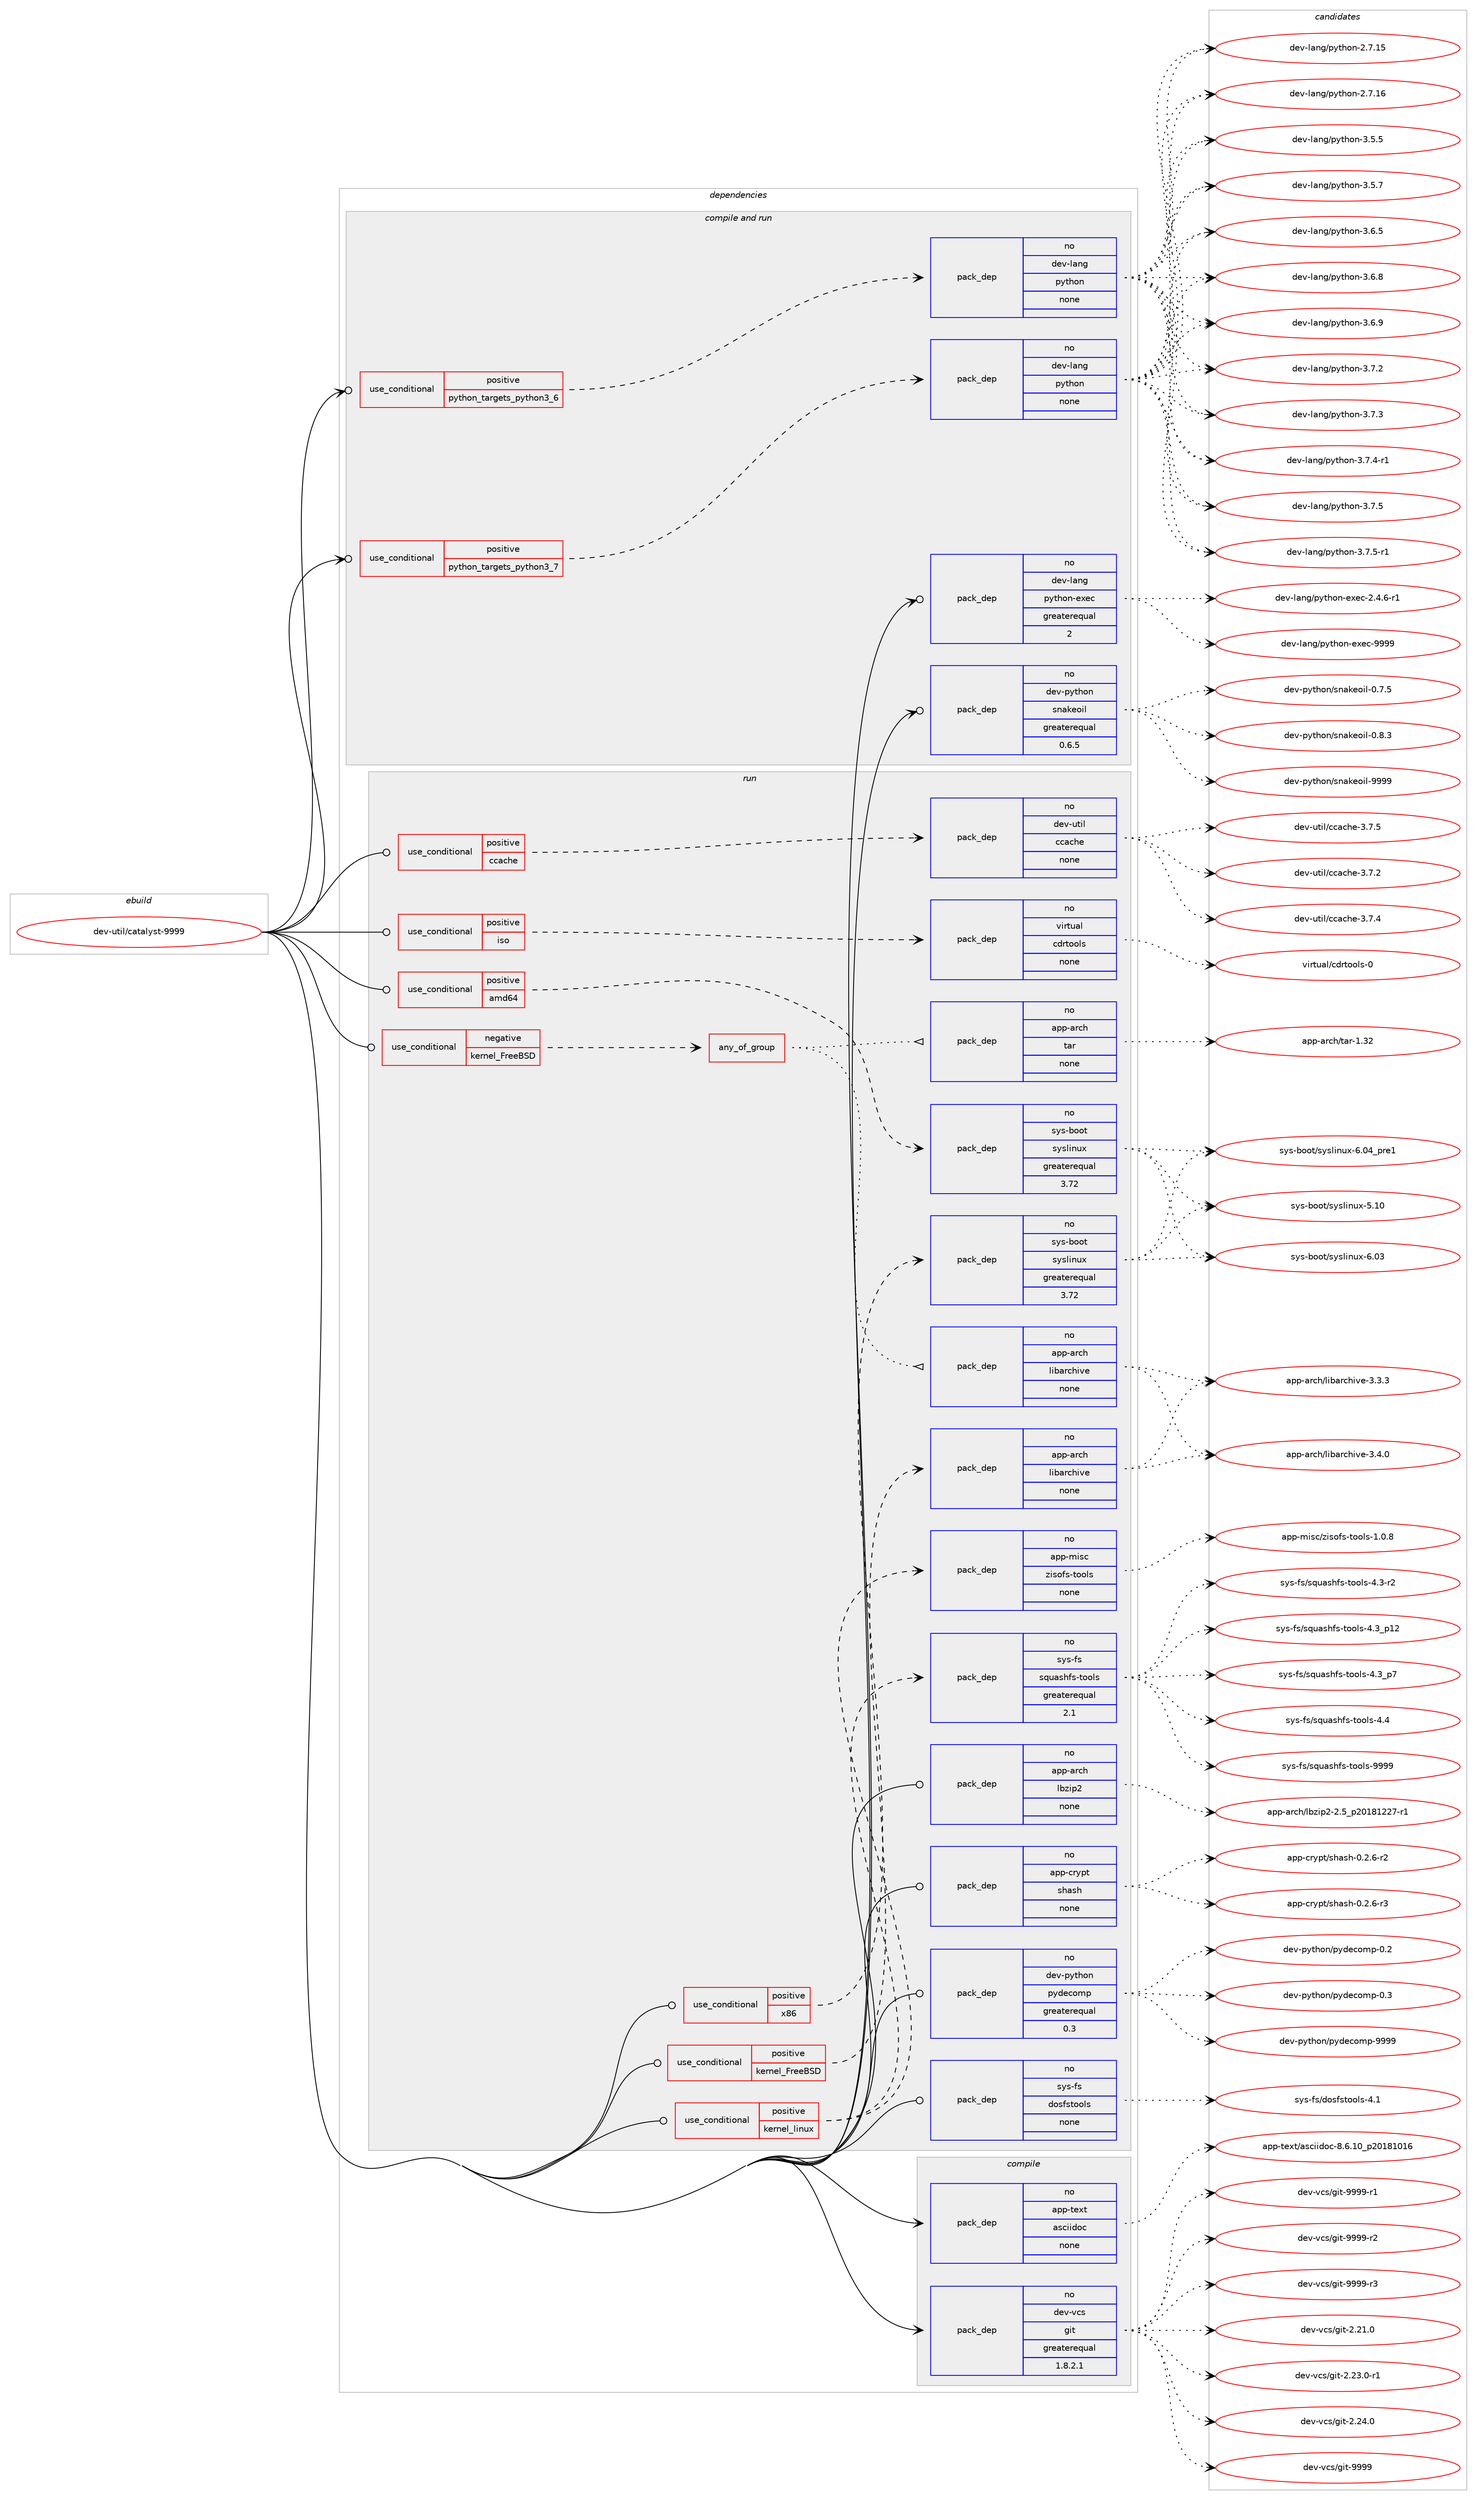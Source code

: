 digraph prolog {

# *************
# Graph options
# *************

newrank=true;
concentrate=true;
compound=true;
graph [rankdir=LR,fontname=Helvetica,fontsize=10,ranksep=1.5];#, ranksep=2.5, nodesep=0.2];
edge  [arrowhead=vee];
node  [fontname=Helvetica,fontsize=10];

# **********
# The ebuild
# **********

subgraph cluster_leftcol {
color=gray;
rank=same;
label=<<i>ebuild</i>>;
id [label="dev-util/catalyst-9999", color=red, width=4, href="../dev-util/catalyst-9999.svg"];
}

# ****************
# The dependencies
# ****************

subgraph cluster_midcol {
color=gray;
label=<<i>dependencies</i>>;
subgraph cluster_compile {
fillcolor="#eeeeee";
style=filled;
label=<<i>compile</i>>;
subgraph pack532397 {
dependency726542 [label=<<TABLE BORDER="0" CELLBORDER="1" CELLSPACING="0" CELLPADDING="4" WIDTH="220"><TR><TD ROWSPAN="6" CELLPADDING="30">pack_dep</TD></TR><TR><TD WIDTH="110">no</TD></TR><TR><TD>app-text</TD></TR><TR><TD>asciidoc</TD></TR><TR><TD>none</TD></TR><TR><TD></TD></TR></TABLE>>, shape=none, color=blue];
}
id:e -> dependency726542:w [weight=20,style="solid",arrowhead="vee"];
subgraph pack532398 {
dependency726543 [label=<<TABLE BORDER="0" CELLBORDER="1" CELLSPACING="0" CELLPADDING="4" WIDTH="220"><TR><TD ROWSPAN="6" CELLPADDING="30">pack_dep</TD></TR><TR><TD WIDTH="110">no</TD></TR><TR><TD>dev-vcs</TD></TR><TR><TD>git</TD></TR><TR><TD>greaterequal</TD></TR><TR><TD>1.8.2.1</TD></TR></TABLE>>, shape=none, color=blue];
}
id:e -> dependency726543:w [weight=20,style="solid",arrowhead="vee"];
}
subgraph cluster_compileandrun {
fillcolor="#eeeeee";
style=filled;
label=<<i>compile and run</i>>;
subgraph cond182036 {
dependency726544 [label=<<TABLE BORDER="0" CELLBORDER="1" CELLSPACING="0" CELLPADDING="4"><TR><TD ROWSPAN="3" CELLPADDING="10">use_conditional</TD></TR><TR><TD>positive</TD></TR><TR><TD>python_targets_python3_6</TD></TR></TABLE>>, shape=none, color=red];
subgraph pack532399 {
dependency726545 [label=<<TABLE BORDER="0" CELLBORDER="1" CELLSPACING="0" CELLPADDING="4" WIDTH="220"><TR><TD ROWSPAN="6" CELLPADDING="30">pack_dep</TD></TR><TR><TD WIDTH="110">no</TD></TR><TR><TD>dev-lang</TD></TR><TR><TD>python</TD></TR><TR><TD>none</TD></TR><TR><TD></TD></TR></TABLE>>, shape=none, color=blue];
}
dependency726544:e -> dependency726545:w [weight=20,style="dashed",arrowhead="vee"];
}
id:e -> dependency726544:w [weight=20,style="solid",arrowhead="odotvee"];
subgraph cond182037 {
dependency726546 [label=<<TABLE BORDER="0" CELLBORDER="1" CELLSPACING="0" CELLPADDING="4"><TR><TD ROWSPAN="3" CELLPADDING="10">use_conditional</TD></TR><TR><TD>positive</TD></TR><TR><TD>python_targets_python3_7</TD></TR></TABLE>>, shape=none, color=red];
subgraph pack532400 {
dependency726547 [label=<<TABLE BORDER="0" CELLBORDER="1" CELLSPACING="0" CELLPADDING="4" WIDTH="220"><TR><TD ROWSPAN="6" CELLPADDING="30">pack_dep</TD></TR><TR><TD WIDTH="110">no</TD></TR><TR><TD>dev-lang</TD></TR><TR><TD>python</TD></TR><TR><TD>none</TD></TR><TR><TD></TD></TR></TABLE>>, shape=none, color=blue];
}
dependency726546:e -> dependency726547:w [weight=20,style="dashed",arrowhead="vee"];
}
id:e -> dependency726546:w [weight=20,style="solid",arrowhead="odotvee"];
subgraph pack532401 {
dependency726548 [label=<<TABLE BORDER="0" CELLBORDER="1" CELLSPACING="0" CELLPADDING="4" WIDTH="220"><TR><TD ROWSPAN="6" CELLPADDING="30">pack_dep</TD></TR><TR><TD WIDTH="110">no</TD></TR><TR><TD>dev-lang</TD></TR><TR><TD>python-exec</TD></TR><TR><TD>greaterequal</TD></TR><TR><TD>2</TD></TR></TABLE>>, shape=none, color=blue];
}
id:e -> dependency726548:w [weight=20,style="solid",arrowhead="odotvee"];
subgraph pack532402 {
dependency726549 [label=<<TABLE BORDER="0" CELLBORDER="1" CELLSPACING="0" CELLPADDING="4" WIDTH="220"><TR><TD ROWSPAN="6" CELLPADDING="30">pack_dep</TD></TR><TR><TD WIDTH="110">no</TD></TR><TR><TD>dev-python</TD></TR><TR><TD>snakeoil</TD></TR><TR><TD>greaterequal</TD></TR><TR><TD>0.6.5</TD></TR></TABLE>>, shape=none, color=blue];
}
id:e -> dependency726549:w [weight=20,style="solid",arrowhead="odotvee"];
}
subgraph cluster_run {
fillcolor="#eeeeee";
style=filled;
label=<<i>run</i>>;
subgraph cond182038 {
dependency726550 [label=<<TABLE BORDER="0" CELLBORDER="1" CELLSPACING="0" CELLPADDING="4"><TR><TD ROWSPAN="3" CELLPADDING="10">use_conditional</TD></TR><TR><TD>negative</TD></TR><TR><TD>kernel_FreeBSD</TD></TR></TABLE>>, shape=none, color=red];
subgraph any11731 {
dependency726551 [label=<<TABLE BORDER="0" CELLBORDER="1" CELLSPACING="0" CELLPADDING="4"><TR><TD CELLPADDING="10">any_of_group</TD></TR></TABLE>>, shape=none, color=red];subgraph pack532403 {
dependency726552 [label=<<TABLE BORDER="0" CELLBORDER="1" CELLSPACING="0" CELLPADDING="4" WIDTH="220"><TR><TD ROWSPAN="6" CELLPADDING="30">pack_dep</TD></TR><TR><TD WIDTH="110">no</TD></TR><TR><TD>app-arch</TD></TR><TR><TD>tar</TD></TR><TR><TD>none</TD></TR><TR><TD></TD></TR></TABLE>>, shape=none, color=blue];
}
dependency726551:e -> dependency726552:w [weight=20,style="dotted",arrowhead="oinv"];
subgraph pack532404 {
dependency726553 [label=<<TABLE BORDER="0" CELLBORDER="1" CELLSPACING="0" CELLPADDING="4" WIDTH="220"><TR><TD ROWSPAN="6" CELLPADDING="30">pack_dep</TD></TR><TR><TD WIDTH="110">no</TD></TR><TR><TD>app-arch</TD></TR><TR><TD>libarchive</TD></TR><TR><TD>none</TD></TR><TR><TD></TD></TR></TABLE>>, shape=none, color=blue];
}
dependency726551:e -> dependency726553:w [weight=20,style="dotted",arrowhead="oinv"];
}
dependency726550:e -> dependency726551:w [weight=20,style="dashed",arrowhead="vee"];
}
id:e -> dependency726550:w [weight=20,style="solid",arrowhead="odot"];
subgraph cond182039 {
dependency726554 [label=<<TABLE BORDER="0" CELLBORDER="1" CELLSPACING="0" CELLPADDING="4"><TR><TD ROWSPAN="3" CELLPADDING="10">use_conditional</TD></TR><TR><TD>positive</TD></TR><TR><TD>amd64</TD></TR></TABLE>>, shape=none, color=red];
subgraph pack532405 {
dependency726555 [label=<<TABLE BORDER="0" CELLBORDER="1" CELLSPACING="0" CELLPADDING="4" WIDTH="220"><TR><TD ROWSPAN="6" CELLPADDING="30">pack_dep</TD></TR><TR><TD WIDTH="110">no</TD></TR><TR><TD>sys-boot</TD></TR><TR><TD>syslinux</TD></TR><TR><TD>greaterequal</TD></TR><TR><TD>3.72</TD></TR></TABLE>>, shape=none, color=blue];
}
dependency726554:e -> dependency726555:w [weight=20,style="dashed",arrowhead="vee"];
}
id:e -> dependency726554:w [weight=20,style="solid",arrowhead="odot"];
subgraph cond182040 {
dependency726556 [label=<<TABLE BORDER="0" CELLBORDER="1" CELLSPACING="0" CELLPADDING="4"><TR><TD ROWSPAN="3" CELLPADDING="10">use_conditional</TD></TR><TR><TD>positive</TD></TR><TR><TD>ccache</TD></TR></TABLE>>, shape=none, color=red];
subgraph pack532406 {
dependency726557 [label=<<TABLE BORDER="0" CELLBORDER="1" CELLSPACING="0" CELLPADDING="4" WIDTH="220"><TR><TD ROWSPAN="6" CELLPADDING="30">pack_dep</TD></TR><TR><TD WIDTH="110">no</TD></TR><TR><TD>dev-util</TD></TR><TR><TD>ccache</TD></TR><TR><TD>none</TD></TR><TR><TD></TD></TR></TABLE>>, shape=none, color=blue];
}
dependency726556:e -> dependency726557:w [weight=20,style="dashed",arrowhead="vee"];
}
id:e -> dependency726556:w [weight=20,style="solid",arrowhead="odot"];
subgraph cond182041 {
dependency726558 [label=<<TABLE BORDER="0" CELLBORDER="1" CELLSPACING="0" CELLPADDING="4"><TR><TD ROWSPAN="3" CELLPADDING="10">use_conditional</TD></TR><TR><TD>positive</TD></TR><TR><TD>iso</TD></TR></TABLE>>, shape=none, color=red];
subgraph pack532407 {
dependency726559 [label=<<TABLE BORDER="0" CELLBORDER="1" CELLSPACING="0" CELLPADDING="4" WIDTH="220"><TR><TD ROWSPAN="6" CELLPADDING="30">pack_dep</TD></TR><TR><TD WIDTH="110">no</TD></TR><TR><TD>virtual</TD></TR><TR><TD>cdrtools</TD></TR><TR><TD>none</TD></TR><TR><TD></TD></TR></TABLE>>, shape=none, color=blue];
}
dependency726558:e -> dependency726559:w [weight=20,style="dashed",arrowhead="vee"];
}
id:e -> dependency726558:w [weight=20,style="solid",arrowhead="odot"];
subgraph cond182042 {
dependency726560 [label=<<TABLE BORDER="0" CELLBORDER="1" CELLSPACING="0" CELLPADDING="4"><TR><TD ROWSPAN="3" CELLPADDING="10">use_conditional</TD></TR><TR><TD>positive</TD></TR><TR><TD>kernel_FreeBSD</TD></TR></TABLE>>, shape=none, color=red];
subgraph pack532408 {
dependency726561 [label=<<TABLE BORDER="0" CELLBORDER="1" CELLSPACING="0" CELLPADDING="4" WIDTH="220"><TR><TD ROWSPAN="6" CELLPADDING="30">pack_dep</TD></TR><TR><TD WIDTH="110">no</TD></TR><TR><TD>app-arch</TD></TR><TR><TD>libarchive</TD></TR><TR><TD>none</TD></TR><TR><TD></TD></TR></TABLE>>, shape=none, color=blue];
}
dependency726560:e -> dependency726561:w [weight=20,style="dashed",arrowhead="vee"];
}
id:e -> dependency726560:w [weight=20,style="solid",arrowhead="odot"];
subgraph cond182043 {
dependency726562 [label=<<TABLE BORDER="0" CELLBORDER="1" CELLSPACING="0" CELLPADDING="4"><TR><TD ROWSPAN="3" CELLPADDING="10">use_conditional</TD></TR><TR><TD>positive</TD></TR><TR><TD>kernel_linux</TD></TR></TABLE>>, shape=none, color=red];
subgraph pack532409 {
dependency726563 [label=<<TABLE BORDER="0" CELLBORDER="1" CELLSPACING="0" CELLPADDING="4" WIDTH="220"><TR><TD ROWSPAN="6" CELLPADDING="30">pack_dep</TD></TR><TR><TD WIDTH="110">no</TD></TR><TR><TD>app-misc</TD></TR><TR><TD>zisofs-tools</TD></TR><TR><TD>none</TD></TR><TR><TD></TD></TR></TABLE>>, shape=none, color=blue];
}
dependency726562:e -> dependency726563:w [weight=20,style="dashed",arrowhead="vee"];
subgraph pack532410 {
dependency726564 [label=<<TABLE BORDER="0" CELLBORDER="1" CELLSPACING="0" CELLPADDING="4" WIDTH="220"><TR><TD ROWSPAN="6" CELLPADDING="30">pack_dep</TD></TR><TR><TD WIDTH="110">no</TD></TR><TR><TD>sys-fs</TD></TR><TR><TD>squashfs-tools</TD></TR><TR><TD>greaterequal</TD></TR><TR><TD>2.1</TD></TR></TABLE>>, shape=none, color=blue];
}
dependency726562:e -> dependency726564:w [weight=20,style="dashed",arrowhead="vee"];
}
id:e -> dependency726562:w [weight=20,style="solid",arrowhead="odot"];
subgraph cond182044 {
dependency726565 [label=<<TABLE BORDER="0" CELLBORDER="1" CELLSPACING="0" CELLPADDING="4"><TR><TD ROWSPAN="3" CELLPADDING="10">use_conditional</TD></TR><TR><TD>positive</TD></TR><TR><TD>x86</TD></TR></TABLE>>, shape=none, color=red];
subgraph pack532411 {
dependency726566 [label=<<TABLE BORDER="0" CELLBORDER="1" CELLSPACING="0" CELLPADDING="4" WIDTH="220"><TR><TD ROWSPAN="6" CELLPADDING="30">pack_dep</TD></TR><TR><TD WIDTH="110">no</TD></TR><TR><TD>sys-boot</TD></TR><TR><TD>syslinux</TD></TR><TR><TD>greaterequal</TD></TR><TR><TD>3.72</TD></TR></TABLE>>, shape=none, color=blue];
}
dependency726565:e -> dependency726566:w [weight=20,style="dashed",arrowhead="vee"];
}
id:e -> dependency726565:w [weight=20,style="solid",arrowhead="odot"];
subgraph pack532412 {
dependency726567 [label=<<TABLE BORDER="0" CELLBORDER="1" CELLSPACING="0" CELLPADDING="4" WIDTH="220"><TR><TD ROWSPAN="6" CELLPADDING="30">pack_dep</TD></TR><TR><TD WIDTH="110">no</TD></TR><TR><TD>app-arch</TD></TR><TR><TD>lbzip2</TD></TR><TR><TD>none</TD></TR><TR><TD></TD></TR></TABLE>>, shape=none, color=blue];
}
id:e -> dependency726567:w [weight=20,style="solid",arrowhead="odot"];
subgraph pack532413 {
dependency726568 [label=<<TABLE BORDER="0" CELLBORDER="1" CELLSPACING="0" CELLPADDING="4" WIDTH="220"><TR><TD ROWSPAN="6" CELLPADDING="30">pack_dep</TD></TR><TR><TD WIDTH="110">no</TD></TR><TR><TD>app-crypt</TD></TR><TR><TD>shash</TD></TR><TR><TD>none</TD></TR><TR><TD></TD></TR></TABLE>>, shape=none, color=blue];
}
id:e -> dependency726568:w [weight=20,style="solid",arrowhead="odot"];
subgraph pack532414 {
dependency726569 [label=<<TABLE BORDER="0" CELLBORDER="1" CELLSPACING="0" CELLPADDING="4" WIDTH="220"><TR><TD ROWSPAN="6" CELLPADDING="30">pack_dep</TD></TR><TR><TD WIDTH="110">no</TD></TR><TR><TD>dev-python</TD></TR><TR><TD>pydecomp</TD></TR><TR><TD>greaterequal</TD></TR><TR><TD>0.3</TD></TR></TABLE>>, shape=none, color=blue];
}
id:e -> dependency726569:w [weight=20,style="solid",arrowhead="odot"];
subgraph pack532415 {
dependency726570 [label=<<TABLE BORDER="0" CELLBORDER="1" CELLSPACING="0" CELLPADDING="4" WIDTH="220"><TR><TD ROWSPAN="6" CELLPADDING="30">pack_dep</TD></TR><TR><TD WIDTH="110">no</TD></TR><TR><TD>sys-fs</TD></TR><TR><TD>dosfstools</TD></TR><TR><TD>none</TD></TR><TR><TD></TD></TR></TABLE>>, shape=none, color=blue];
}
id:e -> dependency726570:w [weight=20,style="solid",arrowhead="odot"];
}
}

# **************
# The candidates
# **************

subgraph cluster_choices {
rank=same;
color=gray;
label=<<i>candidates</i>>;

subgraph choice532397 {
color=black;
nodesep=1;
choice97112112451161011201164797115991051051001119945564654464948951125048495649484954 [label="app-text/asciidoc-8.6.10_p20181016", color=red, width=4,href="../app-text/asciidoc-8.6.10_p20181016.svg"];
dependency726542:e -> choice97112112451161011201164797115991051051001119945564654464948951125048495649484954:w [style=dotted,weight="100"];
}
subgraph choice532398 {
color=black;
nodesep=1;
choice10010111845118991154710310511645504650494648 [label="dev-vcs/git-2.21.0", color=red, width=4,href="../dev-vcs/git-2.21.0.svg"];
choice100101118451189911547103105116455046505146484511449 [label="dev-vcs/git-2.23.0-r1", color=red, width=4,href="../dev-vcs/git-2.23.0-r1.svg"];
choice10010111845118991154710310511645504650524648 [label="dev-vcs/git-2.24.0", color=red, width=4,href="../dev-vcs/git-2.24.0.svg"];
choice1001011184511899115471031051164557575757 [label="dev-vcs/git-9999", color=red, width=4,href="../dev-vcs/git-9999.svg"];
choice10010111845118991154710310511645575757574511449 [label="dev-vcs/git-9999-r1", color=red, width=4,href="../dev-vcs/git-9999-r1.svg"];
choice10010111845118991154710310511645575757574511450 [label="dev-vcs/git-9999-r2", color=red, width=4,href="../dev-vcs/git-9999-r2.svg"];
choice10010111845118991154710310511645575757574511451 [label="dev-vcs/git-9999-r3", color=red, width=4,href="../dev-vcs/git-9999-r3.svg"];
dependency726543:e -> choice10010111845118991154710310511645504650494648:w [style=dotted,weight="100"];
dependency726543:e -> choice100101118451189911547103105116455046505146484511449:w [style=dotted,weight="100"];
dependency726543:e -> choice10010111845118991154710310511645504650524648:w [style=dotted,weight="100"];
dependency726543:e -> choice1001011184511899115471031051164557575757:w [style=dotted,weight="100"];
dependency726543:e -> choice10010111845118991154710310511645575757574511449:w [style=dotted,weight="100"];
dependency726543:e -> choice10010111845118991154710310511645575757574511450:w [style=dotted,weight="100"];
dependency726543:e -> choice10010111845118991154710310511645575757574511451:w [style=dotted,weight="100"];
}
subgraph choice532399 {
color=black;
nodesep=1;
choice10010111845108971101034711212111610411111045504655464953 [label="dev-lang/python-2.7.15", color=red, width=4,href="../dev-lang/python-2.7.15.svg"];
choice10010111845108971101034711212111610411111045504655464954 [label="dev-lang/python-2.7.16", color=red, width=4,href="../dev-lang/python-2.7.16.svg"];
choice100101118451089711010347112121116104111110455146534653 [label="dev-lang/python-3.5.5", color=red, width=4,href="../dev-lang/python-3.5.5.svg"];
choice100101118451089711010347112121116104111110455146534655 [label="dev-lang/python-3.5.7", color=red, width=4,href="../dev-lang/python-3.5.7.svg"];
choice100101118451089711010347112121116104111110455146544653 [label="dev-lang/python-3.6.5", color=red, width=4,href="../dev-lang/python-3.6.5.svg"];
choice100101118451089711010347112121116104111110455146544656 [label="dev-lang/python-3.6.8", color=red, width=4,href="../dev-lang/python-3.6.8.svg"];
choice100101118451089711010347112121116104111110455146544657 [label="dev-lang/python-3.6.9", color=red, width=4,href="../dev-lang/python-3.6.9.svg"];
choice100101118451089711010347112121116104111110455146554650 [label="dev-lang/python-3.7.2", color=red, width=4,href="../dev-lang/python-3.7.2.svg"];
choice100101118451089711010347112121116104111110455146554651 [label="dev-lang/python-3.7.3", color=red, width=4,href="../dev-lang/python-3.7.3.svg"];
choice1001011184510897110103471121211161041111104551465546524511449 [label="dev-lang/python-3.7.4-r1", color=red, width=4,href="../dev-lang/python-3.7.4-r1.svg"];
choice100101118451089711010347112121116104111110455146554653 [label="dev-lang/python-3.7.5", color=red, width=4,href="../dev-lang/python-3.7.5.svg"];
choice1001011184510897110103471121211161041111104551465546534511449 [label="dev-lang/python-3.7.5-r1", color=red, width=4,href="../dev-lang/python-3.7.5-r1.svg"];
dependency726545:e -> choice10010111845108971101034711212111610411111045504655464953:w [style=dotted,weight="100"];
dependency726545:e -> choice10010111845108971101034711212111610411111045504655464954:w [style=dotted,weight="100"];
dependency726545:e -> choice100101118451089711010347112121116104111110455146534653:w [style=dotted,weight="100"];
dependency726545:e -> choice100101118451089711010347112121116104111110455146534655:w [style=dotted,weight="100"];
dependency726545:e -> choice100101118451089711010347112121116104111110455146544653:w [style=dotted,weight="100"];
dependency726545:e -> choice100101118451089711010347112121116104111110455146544656:w [style=dotted,weight="100"];
dependency726545:e -> choice100101118451089711010347112121116104111110455146544657:w [style=dotted,weight="100"];
dependency726545:e -> choice100101118451089711010347112121116104111110455146554650:w [style=dotted,weight="100"];
dependency726545:e -> choice100101118451089711010347112121116104111110455146554651:w [style=dotted,weight="100"];
dependency726545:e -> choice1001011184510897110103471121211161041111104551465546524511449:w [style=dotted,weight="100"];
dependency726545:e -> choice100101118451089711010347112121116104111110455146554653:w [style=dotted,weight="100"];
dependency726545:e -> choice1001011184510897110103471121211161041111104551465546534511449:w [style=dotted,weight="100"];
}
subgraph choice532400 {
color=black;
nodesep=1;
choice10010111845108971101034711212111610411111045504655464953 [label="dev-lang/python-2.7.15", color=red, width=4,href="../dev-lang/python-2.7.15.svg"];
choice10010111845108971101034711212111610411111045504655464954 [label="dev-lang/python-2.7.16", color=red, width=4,href="../dev-lang/python-2.7.16.svg"];
choice100101118451089711010347112121116104111110455146534653 [label="dev-lang/python-3.5.5", color=red, width=4,href="../dev-lang/python-3.5.5.svg"];
choice100101118451089711010347112121116104111110455146534655 [label="dev-lang/python-3.5.7", color=red, width=4,href="../dev-lang/python-3.5.7.svg"];
choice100101118451089711010347112121116104111110455146544653 [label="dev-lang/python-3.6.5", color=red, width=4,href="../dev-lang/python-3.6.5.svg"];
choice100101118451089711010347112121116104111110455146544656 [label="dev-lang/python-3.6.8", color=red, width=4,href="../dev-lang/python-3.6.8.svg"];
choice100101118451089711010347112121116104111110455146544657 [label="dev-lang/python-3.6.9", color=red, width=4,href="../dev-lang/python-3.6.9.svg"];
choice100101118451089711010347112121116104111110455146554650 [label="dev-lang/python-3.7.2", color=red, width=4,href="../dev-lang/python-3.7.2.svg"];
choice100101118451089711010347112121116104111110455146554651 [label="dev-lang/python-3.7.3", color=red, width=4,href="../dev-lang/python-3.7.3.svg"];
choice1001011184510897110103471121211161041111104551465546524511449 [label="dev-lang/python-3.7.4-r1", color=red, width=4,href="../dev-lang/python-3.7.4-r1.svg"];
choice100101118451089711010347112121116104111110455146554653 [label="dev-lang/python-3.7.5", color=red, width=4,href="../dev-lang/python-3.7.5.svg"];
choice1001011184510897110103471121211161041111104551465546534511449 [label="dev-lang/python-3.7.5-r1", color=red, width=4,href="../dev-lang/python-3.7.5-r1.svg"];
dependency726547:e -> choice10010111845108971101034711212111610411111045504655464953:w [style=dotted,weight="100"];
dependency726547:e -> choice10010111845108971101034711212111610411111045504655464954:w [style=dotted,weight="100"];
dependency726547:e -> choice100101118451089711010347112121116104111110455146534653:w [style=dotted,weight="100"];
dependency726547:e -> choice100101118451089711010347112121116104111110455146534655:w [style=dotted,weight="100"];
dependency726547:e -> choice100101118451089711010347112121116104111110455146544653:w [style=dotted,weight="100"];
dependency726547:e -> choice100101118451089711010347112121116104111110455146544656:w [style=dotted,weight="100"];
dependency726547:e -> choice100101118451089711010347112121116104111110455146544657:w [style=dotted,weight="100"];
dependency726547:e -> choice100101118451089711010347112121116104111110455146554650:w [style=dotted,weight="100"];
dependency726547:e -> choice100101118451089711010347112121116104111110455146554651:w [style=dotted,weight="100"];
dependency726547:e -> choice1001011184510897110103471121211161041111104551465546524511449:w [style=dotted,weight="100"];
dependency726547:e -> choice100101118451089711010347112121116104111110455146554653:w [style=dotted,weight="100"];
dependency726547:e -> choice1001011184510897110103471121211161041111104551465546534511449:w [style=dotted,weight="100"];
}
subgraph choice532401 {
color=black;
nodesep=1;
choice10010111845108971101034711212111610411111045101120101994550465246544511449 [label="dev-lang/python-exec-2.4.6-r1", color=red, width=4,href="../dev-lang/python-exec-2.4.6-r1.svg"];
choice10010111845108971101034711212111610411111045101120101994557575757 [label="dev-lang/python-exec-9999", color=red, width=4,href="../dev-lang/python-exec-9999.svg"];
dependency726548:e -> choice10010111845108971101034711212111610411111045101120101994550465246544511449:w [style=dotted,weight="100"];
dependency726548:e -> choice10010111845108971101034711212111610411111045101120101994557575757:w [style=dotted,weight="100"];
}
subgraph choice532402 {
color=black;
nodesep=1;
choice100101118451121211161041111104711511097107101111105108454846554653 [label="dev-python/snakeoil-0.7.5", color=red, width=4,href="../dev-python/snakeoil-0.7.5.svg"];
choice100101118451121211161041111104711511097107101111105108454846564651 [label="dev-python/snakeoil-0.8.3", color=red, width=4,href="../dev-python/snakeoil-0.8.3.svg"];
choice1001011184511212111610411111047115110971071011111051084557575757 [label="dev-python/snakeoil-9999", color=red, width=4,href="../dev-python/snakeoil-9999.svg"];
dependency726549:e -> choice100101118451121211161041111104711511097107101111105108454846554653:w [style=dotted,weight="100"];
dependency726549:e -> choice100101118451121211161041111104711511097107101111105108454846564651:w [style=dotted,weight="100"];
dependency726549:e -> choice1001011184511212111610411111047115110971071011111051084557575757:w [style=dotted,weight="100"];
}
subgraph choice532403 {
color=black;
nodesep=1;
choice9711211245971149910447116971144549465150 [label="app-arch/tar-1.32", color=red, width=4,href="../app-arch/tar-1.32.svg"];
dependency726552:e -> choice9711211245971149910447116971144549465150:w [style=dotted,weight="100"];
}
subgraph choice532404 {
color=black;
nodesep=1;
choice9711211245971149910447108105989711499104105118101455146514651 [label="app-arch/libarchive-3.3.3", color=red, width=4,href="../app-arch/libarchive-3.3.3.svg"];
choice9711211245971149910447108105989711499104105118101455146524648 [label="app-arch/libarchive-3.4.0", color=red, width=4,href="../app-arch/libarchive-3.4.0.svg"];
dependency726553:e -> choice9711211245971149910447108105989711499104105118101455146514651:w [style=dotted,weight="100"];
dependency726553:e -> choice9711211245971149910447108105989711499104105118101455146524648:w [style=dotted,weight="100"];
}
subgraph choice532405 {
color=black;
nodesep=1;
choice1151211154598111111116471151211151081051101171204553464948 [label="sys-boot/syslinux-5.10", color=red, width=4,href="../sys-boot/syslinux-5.10.svg"];
choice1151211154598111111116471151211151081051101171204554464851 [label="sys-boot/syslinux-6.03", color=red, width=4,href="../sys-boot/syslinux-6.03.svg"];
choice11512111545981111111164711512111510810511011712045544648529511211410149 [label="sys-boot/syslinux-6.04_pre1", color=red, width=4,href="../sys-boot/syslinux-6.04_pre1.svg"];
dependency726555:e -> choice1151211154598111111116471151211151081051101171204553464948:w [style=dotted,weight="100"];
dependency726555:e -> choice1151211154598111111116471151211151081051101171204554464851:w [style=dotted,weight="100"];
dependency726555:e -> choice11512111545981111111164711512111510810511011712045544648529511211410149:w [style=dotted,weight="100"];
}
subgraph choice532406 {
color=black;
nodesep=1;
choice100101118451171161051084799999799104101455146554650 [label="dev-util/ccache-3.7.2", color=red, width=4,href="../dev-util/ccache-3.7.2.svg"];
choice100101118451171161051084799999799104101455146554652 [label="dev-util/ccache-3.7.4", color=red, width=4,href="../dev-util/ccache-3.7.4.svg"];
choice100101118451171161051084799999799104101455146554653 [label="dev-util/ccache-3.7.5", color=red, width=4,href="../dev-util/ccache-3.7.5.svg"];
dependency726557:e -> choice100101118451171161051084799999799104101455146554650:w [style=dotted,weight="100"];
dependency726557:e -> choice100101118451171161051084799999799104101455146554652:w [style=dotted,weight="100"];
dependency726557:e -> choice100101118451171161051084799999799104101455146554653:w [style=dotted,weight="100"];
}
subgraph choice532407 {
color=black;
nodesep=1;
choice1181051141161179710847991001141161111111081154548 [label="virtual/cdrtools-0", color=red, width=4,href="../virtual/cdrtools-0.svg"];
dependency726559:e -> choice1181051141161179710847991001141161111111081154548:w [style=dotted,weight="100"];
}
subgraph choice532408 {
color=black;
nodesep=1;
choice9711211245971149910447108105989711499104105118101455146514651 [label="app-arch/libarchive-3.3.3", color=red, width=4,href="../app-arch/libarchive-3.3.3.svg"];
choice9711211245971149910447108105989711499104105118101455146524648 [label="app-arch/libarchive-3.4.0", color=red, width=4,href="../app-arch/libarchive-3.4.0.svg"];
dependency726561:e -> choice9711211245971149910447108105989711499104105118101455146514651:w [style=dotted,weight="100"];
dependency726561:e -> choice9711211245971149910447108105989711499104105118101455146524648:w [style=dotted,weight="100"];
}
subgraph choice532409 {
color=black;
nodesep=1;
choice9711211245109105115994712210511511110211545116111111108115454946484656 [label="app-misc/zisofs-tools-1.0.8", color=red, width=4,href="../app-misc/zisofs-tools-1.0.8.svg"];
dependency726563:e -> choice9711211245109105115994712210511511110211545116111111108115454946484656:w [style=dotted,weight="100"];
}
subgraph choice532410 {
color=black;
nodesep=1;
choice11512111545102115471151131179711510410211545116111111108115455246514511450 [label="sys-fs/squashfs-tools-4.3-r2", color=red, width=4,href="../sys-fs/squashfs-tools-4.3-r2.svg"];
choice1151211154510211547115113117971151041021154511611111110811545524651951124950 [label="sys-fs/squashfs-tools-4.3_p12", color=red, width=4,href="../sys-fs/squashfs-tools-4.3_p12.svg"];
choice11512111545102115471151131179711510410211545116111111108115455246519511255 [label="sys-fs/squashfs-tools-4.3_p7", color=red, width=4,href="../sys-fs/squashfs-tools-4.3_p7.svg"];
choice1151211154510211547115113117971151041021154511611111110811545524652 [label="sys-fs/squashfs-tools-4.4", color=red, width=4,href="../sys-fs/squashfs-tools-4.4.svg"];
choice115121115451021154711511311797115104102115451161111111081154557575757 [label="sys-fs/squashfs-tools-9999", color=red, width=4,href="../sys-fs/squashfs-tools-9999.svg"];
dependency726564:e -> choice11512111545102115471151131179711510410211545116111111108115455246514511450:w [style=dotted,weight="100"];
dependency726564:e -> choice1151211154510211547115113117971151041021154511611111110811545524651951124950:w [style=dotted,weight="100"];
dependency726564:e -> choice11512111545102115471151131179711510410211545116111111108115455246519511255:w [style=dotted,weight="100"];
dependency726564:e -> choice1151211154510211547115113117971151041021154511611111110811545524652:w [style=dotted,weight="100"];
dependency726564:e -> choice115121115451021154711511311797115104102115451161111111081154557575757:w [style=dotted,weight="100"];
}
subgraph choice532411 {
color=black;
nodesep=1;
choice1151211154598111111116471151211151081051101171204553464948 [label="sys-boot/syslinux-5.10", color=red, width=4,href="../sys-boot/syslinux-5.10.svg"];
choice1151211154598111111116471151211151081051101171204554464851 [label="sys-boot/syslinux-6.03", color=red, width=4,href="../sys-boot/syslinux-6.03.svg"];
choice11512111545981111111164711512111510810511011712045544648529511211410149 [label="sys-boot/syslinux-6.04_pre1", color=red, width=4,href="../sys-boot/syslinux-6.04_pre1.svg"];
dependency726566:e -> choice1151211154598111111116471151211151081051101171204553464948:w [style=dotted,weight="100"];
dependency726566:e -> choice1151211154598111111116471151211151081051101171204554464851:w [style=dotted,weight="100"];
dependency726566:e -> choice11512111545981111111164711512111510810511011712045544648529511211410149:w [style=dotted,weight="100"];
}
subgraph choice532412 {
color=black;
nodesep=1;
choice97112112459711499104471089812210511250455046539511250484956495050554511449 [label="app-arch/lbzip2-2.5_p20181227-r1", color=red, width=4,href="../app-arch/lbzip2-2.5_p20181227-r1.svg"];
dependency726567:e -> choice97112112459711499104471089812210511250455046539511250484956495050554511449:w [style=dotted,weight="100"];
}
subgraph choice532413 {
color=black;
nodesep=1;
choice97112112459911412111211647115104971151044548465046544511450 [label="app-crypt/shash-0.2.6-r2", color=red, width=4,href="../app-crypt/shash-0.2.6-r2.svg"];
choice97112112459911412111211647115104971151044548465046544511451 [label="app-crypt/shash-0.2.6-r3", color=red, width=4,href="../app-crypt/shash-0.2.6-r3.svg"];
dependency726568:e -> choice97112112459911412111211647115104971151044548465046544511450:w [style=dotted,weight="100"];
dependency726568:e -> choice97112112459911412111211647115104971151044548465046544511451:w [style=dotted,weight="100"];
}
subgraph choice532414 {
color=black;
nodesep=1;
choice10010111845112121116104111110471121211001019911110911245484650 [label="dev-python/pydecomp-0.2", color=red, width=4,href="../dev-python/pydecomp-0.2.svg"];
choice10010111845112121116104111110471121211001019911110911245484651 [label="dev-python/pydecomp-0.3", color=red, width=4,href="../dev-python/pydecomp-0.3.svg"];
choice1001011184511212111610411111047112121100101991111091124557575757 [label="dev-python/pydecomp-9999", color=red, width=4,href="../dev-python/pydecomp-9999.svg"];
dependency726569:e -> choice10010111845112121116104111110471121211001019911110911245484650:w [style=dotted,weight="100"];
dependency726569:e -> choice10010111845112121116104111110471121211001019911110911245484651:w [style=dotted,weight="100"];
dependency726569:e -> choice1001011184511212111610411111047112121100101991111091124557575757:w [style=dotted,weight="100"];
}
subgraph choice532415 {
color=black;
nodesep=1;
choice115121115451021154710011111510211511611111110811545524649 [label="sys-fs/dosfstools-4.1", color=red, width=4,href="../sys-fs/dosfstools-4.1.svg"];
dependency726570:e -> choice115121115451021154710011111510211511611111110811545524649:w [style=dotted,weight="100"];
}
}

}
